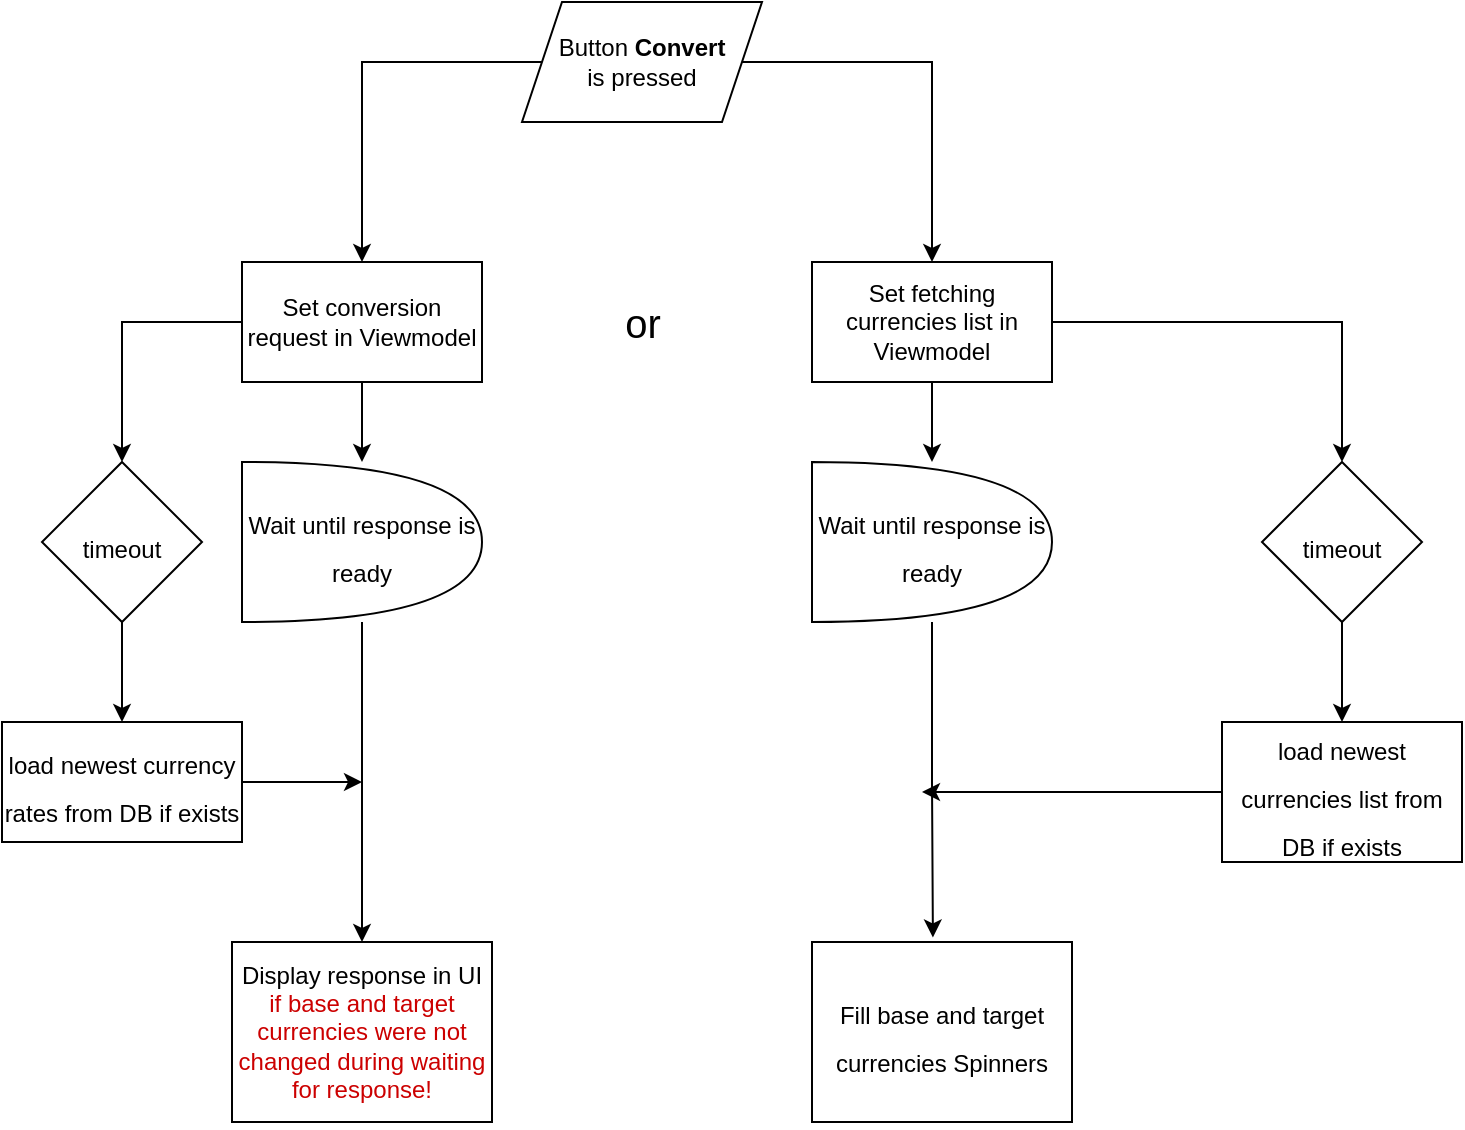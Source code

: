 <mxfile version="15.4.0" type="device"><diagram id="kod5SIYJXM1cssOGjMRd" name="Page-1"><mxGraphModel dx="749" dy="556" grid="1" gridSize="10" guides="1" tooltips="1" connect="1" arrows="1" fold="1" page="1" pageScale="1" pageWidth="850" pageHeight="1100" math="0" shadow="0"><root><mxCell id="0"/><mxCell id="1" parent="0"/><mxCell id="t1wQwM1z5vqqaDdIRNO7-5" style="edgeStyle=orthogonalEdgeStyle;rounded=0;orthogonalLoop=1;jettySize=auto;html=1;entryX=0.5;entryY=0;entryDx=0;entryDy=0;" edge="1" parent="1" source="t1wQwM1z5vqqaDdIRNO7-1" target="t1wQwM1z5vqqaDdIRNO7-2"><mxGeometry relative="1" as="geometry"/></mxCell><mxCell id="t1wQwM1z5vqqaDdIRNO7-6" style="edgeStyle=orthogonalEdgeStyle;rounded=0;orthogonalLoop=1;jettySize=auto;html=1;entryX=0.5;entryY=0;entryDx=0;entryDy=0;" edge="1" parent="1" source="t1wQwM1z5vqqaDdIRNO7-1" target="t1wQwM1z5vqqaDdIRNO7-3"><mxGeometry relative="1" as="geometry"/></mxCell><mxCell id="t1wQwM1z5vqqaDdIRNO7-1" value="Button &lt;b&gt;Convert&lt;/b&gt;&lt;br&gt;is pressed" style="shape=parallelogram;perimeter=parallelogramPerimeter;whiteSpace=wrap;html=1;fixedSize=1;" vertex="1" parent="1"><mxGeometry x="280" y="130" width="120" height="60" as="geometry"/></mxCell><mxCell id="t1wQwM1z5vqqaDdIRNO7-9" style="edgeStyle=orthogonalEdgeStyle;rounded=0;orthogonalLoop=1;jettySize=auto;html=1;entryX=0.5;entryY=0;entryDx=0;entryDy=0;entryPerimeter=0;fontSize=20;" edge="1" parent="1" source="t1wQwM1z5vqqaDdIRNO7-2" target="t1wQwM1z5vqqaDdIRNO7-7"><mxGeometry relative="1" as="geometry"/></mxCell><mxCell id="t1wQwM1z5vqqaDdIRNO7-19" style="edgeStyle=orthogonalEdgeStyle;rounded=0;orthogonalLoop=1;jettySize=auto;html=1;entryX=0.5;entryY=0;entryDx=0;entryDy=0;fontSize=20;" edge="1" parent="1" source="t1wQwM1z5vqqaDdIRNO7-2" target="t1wQwM1z5vqqaDdIRNO7-18"><mxGeometry relative="1" as="geometry"/></mxCell><mxCell id="t1wQwM1z5vqqaDdIRNO7-2" value="Set conversion request in Viewmodel" style="rounded=0;whiteSpace=wrap;html=1;" vertex="1" parent="1"><mxGeometry x="140" y="260" width="120" height="60" as="geometry"/></mxCell><mxCell id="t1wQwM1z5vqqaDdIRNO7-11" style="edgeStyle=orthogonalEdgeStyle;rounded=0;orthogonalLoop=1;jettySize=auto;html=1;entryX=0.5;entryY=0;entryDx=0;entryDy=0;entryPerimeter=0;fontSize=20;" edge="1" parent="1" source="t1wQwM1z5vqqaDdIRNO7-3" target="t1wQwM1z5vqqaDdIRNO7-8"><mxGeometry relative="1" as="geometry"/></mxCell><mxCell id="t1wQwM1z5vqqaDdIRNO7-27" style="edgeStyle=orthogonalEdgeStyle;rounded=0;orthogonalLoop=1;jettySize=auto;html=1;entryX=0.5;entryY=0;entryDx=0;entryDy=0;fontSize=20;" edge="1" parent="1" source="t1wQwM1z5vqqaDdIRNO7-3" target="t1wQwM1z5vqqaDdIRNO7-25"><mxGeometry relative="1" as="geometry"/></mxCell><mxCell id="t1wQwM1z5vqqaDdIRNO7-3" value="Set fetching currencies list in Viewmodel" style="rounded=0;whiteSpace=wrap;html=1;" vertex="1" parent="1"><mxGeometry x="425" y="260" width="120" height="60" as="geometry"/></mxCell><mxCell id="t1wQwM1z5vqqaDdIRNO7-4" value="or" style="text;html=1;align=center;verticalAlign=middle;resizable=0;points=[];autosize=1;strokeColor=none;fillColor=none;fontSize=20;" vertex="1" parent="1"><mxGeometry x="325" y="275" width="30" height="30" as="geometry"/></mxCell><mxCell id="t1wQwM1z5vqqaDdIRNO7-15" style="edgeStyle=orthogonalEdgeStyle;rounded=0;orthogonalLoop=1;jettySize=auto;html=1;entryX=0.5;entryY=0;entryDx=0;entryDy=0;fontSize=20;" edge="1" parent="1" source="t1wQwM1z5vqqaDdIRNO7-7" target="t1wQwM1z5vqqaDdIRNO7-14"><mxGeometry relative="1" as="geometry"/></mxCell><mxCell id="t1wQwM1z5vqqaDdIRNO7-7" value="&lt;font style=&quot;font-size: 12px&quot;&gt;Wait until response is ready&lt;/font&gt;" style="shape=or;whiteSpace=wrap;html=1;fontSize=20;" vertex="1" parent="1"><mxGeometry x="140" y="360" width="120" height="80" as="geometry"/></mxCell><mxCell id="t1wQwM1z5vqqaDdIRNO7-17" style="edgeStyle=orthogonalEdgeStyle;rounded=0;orthogonalLoop=1;jettySize=auto;html=1;entryX=0.465;entryY=-0.025;entryDx=0;entryDy=0;entryPerimeter=0;fontSize=20;" edge="1" parent="1" source="t1wQwM1z5vqqaDdIRNO7-8" target="t1wQwM1z5vqqaDdIRNO7-16"><mxGeometry relative="1" as="geometry"/></mxCell><mxCell id="t1wQwM1z5vqqaDdIRNO7-8" value="&lt;font style=&quot;font-size: 12px&quot;&gt;Wait until response is ready&lt;/font&gt;" style="shape=or;whiteSpace=wrap;html=1;fontSize=20;" vertex="1" parent="1"><mxGeometry x="425" y="360" width="120" height="80" as="geometry"/></mxCell><mxCell id="t1wQwM1z5vqqaDdIRNO7-14" value="&lt;p style=&quot;font-size: 12px&quot;&gt;&lt;font style=&quot;line-height: 100% ; font-size: 12px&quot;&gt;Display response in UI&lt;br&gt;&lt;/font&gt;&lt;font style=&quot;line-height: 100% ; font-size: 12px&quot;&gt;&lt;font color=&quot;#cc0000&quot; style=&quot;line-height: 90% ; font-size: 12px&quot;&gt;if base and target currencies were not changed during waiting for response!&lt;/font&gt;&lt;/font&gt;&lt;/p&gt;" style="rounded=0;whiteSpace=wrap;html=1;fontSize=20;spacing=0;" vertex="1" parent="1"><mxGeometry x="135" y="600" width="130" height="90" as="geometry"/></mxCell><mxCell id="t1wQwM1z5vqqaDdIRNO7-16" value="&lt;font style=&quot;font-size: 12px ; line-height: 100%&quot;&gt;Fill base and target currencies Spinners&lt;/font&gt;" style="rounded=0;whiteSpace=wrap;html=1;fontSize=20;spacing=0;" vertex="1" parent="1"><mxGeometry x="425" y="600" width="130" height="90" as="geometry"/></mxCell><mxCell id="t1wQwM1z5vqqaDdIRNO7-21" style="edgeStyle=orthogonalEdgeStyle;rounded=0;orthogonalLoop=1;jettySize=auto;html=1;entryX=0.5;entryY=0;entryDx=0;entryDy=0;fontSize=20;" edge="1" parent="1" source="t1wQwM1z5vqqaDdIRNO7-18" target="t1wQwM1z5vqqaDdIRNO7-20"><mxGeometry relative="1" as="geometry"/></mxCell><mxCell id="t1wQwM1z5vqqaDdIRNO7-18" value="&lt;font style=&quot;font-size: 12px&quot;&gt;timeout&lt;/font&gt;" style="rhombus;whiteSpace=wrap;html=1;fontSize=20;" vertex="1" parent="1"><mxGeometry x="40" y="360" width="80" height="80" as="geometry"/></mxCell><mxCell id="t1wQwM1z5vqqaDdIRNO7-22" style="edgeStyle=orthogonalEdgeStyle;rounded=0;orthogonalLoop=1;jettySize=auto;html=1;fontSize=20;" edge="1" parent="1" source="t1wQwM1z5vqqaDdIRNO7-20"><mxGeometry relative="1" as="geometry"><mxPoint x="200" y="520" as="targetPoint"/></mxGeometry></mxCell><mxCell id="t1wQwM1z5vqqaDdIRNO7-20" value="&lt;font style=&quot;font-size: 12px&quot;&gt;load newest currency rates from DB if exists&lt;/font&gt;" style="rounded=0;whiteSpace=wrap;html=1;fontSize=20;" vertex="1" parent="1"><mxGeometry x="20" y="490" width="120" height="60" as="geometry"/></mxCell><mxCell id="t1wQwM1z5vqqaDdIRNO7-24" style="edgeStyle=orthogonalEdgeStyle;rounded=0;orthogonalLoop=1;jettySize=auto;html=1;entryX=0.5;entryY=0;entryDx=0;entryDy=0;fontSize=20;" edge="1" parent="1" source="t1wQwM1z5vqqaDdIRNO7-25" target="t1wQwM1z5vqqaDdIRNO7-26"><mxGeometry relative="1" as="geometry"/></mxCell><mxCell id="t1wQwM1z5vqqaDdIRNO7-25" value="&lt;font style=&quot;font-size: 12px&quot;&gt;timeout&lt;/font&gt;" style="rhombus;whiteSpace=wrap;html=1;fontSize=20;" vertex="1" parent="1"><mxGeometry x="650" y="360" width="80" height="80" as="geometry"/></mxCell><mxCell id="t1wQwM1z5vqqaDdIRNO7-29" style="edgeStyle=orthogonalEdgeStyle;rounded=0;orthogonalLoop=1;jettySize=auto;html=1;fontSize=20;" edge="1" parent="1" source="t1wQwM1z5vqqaDdIRNO7-26"><mxGeometry relative="1" as="geometry"><mxPoint x="480" y="525" as="targetPoint"/></mxGeometry></mxCell><mxCell id="t1wQwM1z5vqqaDdIRNO7-26" value="&lt;font style=&quot;font-size: 12px&quot;&gt;load newest currencies list from DB if exists&lt;/font&gt;" style="rounded=0;whiteSpace=wrap;html=1;fontSize=20;" vertex="1" parent="1"><mxGeometry x="630" y="490" width="120" height="70" as="geometry"/></mxCell></root></mxGraphModel></diagram></mxfile>